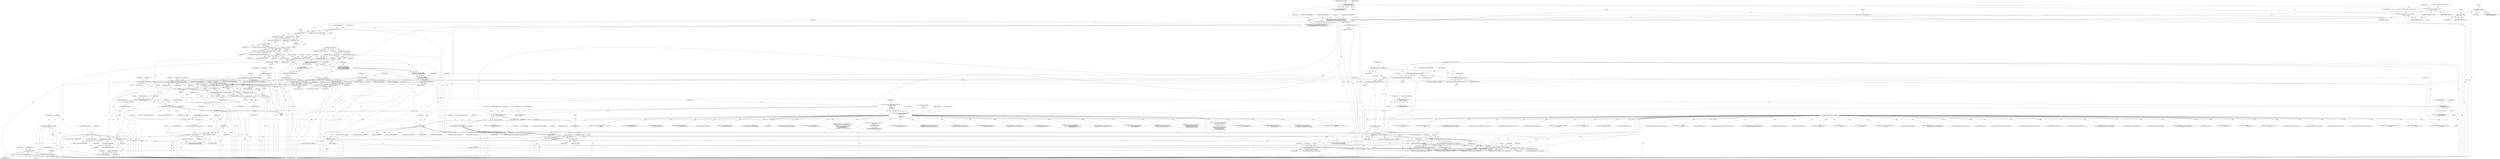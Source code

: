 digraph "0_ImageMagick_8ca35831e91c3db8c6d281d09b605001003bec08@pointer" {
"1001267" [label="(Call,DestroyStringInfo(profile))"];
"1001173" [label="(Call,GetStringInfoDatum(profile))"];
"1001132" [label="(Call,GetStringInfoLength(profile))"];
"1001097" [label="(Call,profile == (StringInfo *) NULL)"];
"1001091" [label="(Call,profile=BlobToStringInfo(info,profile_length))"];
"1001093" [label="(Call,BlobToStringInfo(info,profile_length))"];
"1001076" [label="(Call,profile_length != 0)"];
"1001099" [label="(Call,(StringInfo *) NULL)"];
"1000682" [label="(Call,png_set_keep_unknown_chunks(ping, 2, NULL, 0))"];
"1000621" [label="(Call,png_set_read_fn(ping,image,png_get_data))"];
"1000618" [label="(Call,png_permit_mng_features(ping,PNG_ALL_MNG_FEATURES))"];
"1000604" [label="(Call,png_set_sig_bytes(ping,8))"];
"1000586" [label="(Call,png_set_user_limits(ping,\n    (png_uint_32) MagickMin(0x7fffffffL,\n        GetMagickResourceLimit(WidthResource)),\n    (png_uint_32) MagickMin(0x7fffffffL,\n        GetMagickResourceLimit(HeightResource))))"];
"1000583" [label="(Call,png_set_benign_errors(ping, 1))"];
"1000576" [label="(Call,png_set_keep_unknown_chunks(ping, 1, NULL, 0))"];
"1000538" [label="(Call,png_jmpbuf(ping))"];
"1000511" [label="(Call,png_create_info_struct(ping))"];
"1000488" [label="(Call,png_create_info_struct(ping))"];
"1000478" [label="(Call,ping == (png_struct *) NULL)"];
"1000462" [label="(Call,ping=png_create_read_struct_2(PNG_LIBPNG_VER_STRING,&error_info,\n   MagickPNGErrorHandler,MagickPNGWarningHandler, NULL,\n   (png_malloc_ptr) Magick_png_malloc,(png_free_ptr) Magick_png_free))"];
"1000464" [label="(Call,png_create_read_struct_2(PNG_LIBPNG_VER_STRING,&error_info,\n   MagickPNGErrorHandler,MagickPNGWarningHandler, NULL,\n   (png_malloc_ptr) Magick_png_malloc,(png_free_ptr) Magick_png_free))"];
"1000257" [label="(Call,ConcatenateMagickString(libpng_vers,\n         PNG_LIBPNG_VER_STRING,32))"];
"1000352" [label="(Call,printf(\"Your PNG library (libpng-%s) is an old beta version.\n\",\n           PNG_LIBPNG_VER_STRING))"];
"1000344" [label="(Call,printf(\"Your PNG library (libpng-%s) is rather old.\n\",\n       PNG_LIBPNG_VER_STRING))"];
"1000359" [label="(Call,(QuantumInfo *) NULL)"];
"1000269" [label="(Call,png_get_libpng_ver(NULL))"];
"1000471" [label="(Call,(png_malloc_ptr) Magick_png_malloc)"];
"1000474" [label="(Call,(png_free_ptr) Magick_png_free)"];
"1000480" [label="(Call,(png_struct *) NULL)"];
"1000533" [label="(Call,(MemoryInfo *) NULL)"];
"1000516" [label="(Call,(png_info *) NULL)"];
"1000493" [label="(Call,(png_info *) NULL)"];
"1000503" [label="(Call,(png_info **) NULL)"];
"1000500" [label="(Call,(png_info **) NULL)"];
"1000525" [label="(Call,(png_info **) NULL)"];
"1000588" [label="(Call,(png_uint_32) MagickMin(0x7fffffffL,\n        GetMagickResourceLimit(WidthResource)))"];
"1000590" [label="(Call,MagickMin(0x7fffffffL,\n        GetMagickResourceLimit(WidthResource)))"];
"1000592" [label="(Call,GetMagickResourceLimit(WidthResource))"];
"1000594" [label="(Call,(png_uint_32) MagickMin(0x7fffffffL,\n        GetMagickResourceLimit(HeightResource)))"];
"1000596" [label="(Call,MagickMin(0x7fffffffL,\n        GetMagickResourceLimit(HeightResource)))"];
"1000598" [label="(Call,GetMagickResourceLimit(HeightResource))"];
"1000362" [label="(Call,image=mng_info->image)"];
"1000675" [label="(Call,png_set_keep_unknown_chunks(ping, 1, (png_bytep) mng_iCCP, 1))"];
"1000626" [label="(Call,png_set_read_fn(ping,image,png_get_data))"];
"1000678" [label="(Call,(png_bytep) mng_iCCP)"];
"1000669" [label="(Call,png_set_option(ping, PNG_SKIP_sRGB_CHECK_PROFILE, PNG_OPTION_ON))"];
"1000659" [label="(Call,value != NULL)"];
"1000650" [label="(Call,value == NULL)"];
"1000644" [label="(Call,value=GetImageOption(image_info,\"png:preserve-iCCP\"))"];
"1000646" [label="(Call,GetImageOption(image_info,\"png:preserve-iCCP\"))"];
"1000634" [label="(Call,GetImageOption(image_info,\"profile:skip\"))"];
"1000176" [label="(MethodParameterIn,const ImageInfo *image_info)"];
"1000653" [label="(Call,value=GetImageArtifact(image,\"png:preserve-iCCP\"))"];
"1000655" [label="(Call,GetImageArtifact(image,\"png:preserve-iCCP\"))"];
"1000798" [label="(Call,value != NULL)"];
"1000792" [label="(Call,value=GetImageArtifact(image,\"png:swap-bytes\"))"];
"1000794" [label="(Call,GetImageArtifact(image,\"png:swap-bytes\"))"];
"1000712" [label="(Call,png_set_read_user_chunk_fn(ping, image, read_user_chunk_callback))"];
"1000702" [label="(Call,png_set_keep_unknown_chunks(ping, 1, unused_chunks,\n     (int)sizeof(unused_chunks)/5))"];
"1000695" [label="(Call,png_set_keep_unknown_chunks(ping, 2, (png_bytep) mng_vpAg, 1))"];
"1000688" [label="(Call,png_set_keep_unknown_chunks(ping, 2, (png_bytep) mng_caNv, 1))"];
"1000691" [label="(Call,(png_bytep) mng_caNv)"];
"1000698" [label="(Call,(png_bytep) mng_vpAg)"];
"1000706" [label="(Call,(int)sizeof(unused_chunks)/5)"];
"1000789" [label="(Call,value == NULL)"];
"1000783" [label="(Call,value=GetImageOption(image_info,\"png:swap-bytes\"))"];
"1000785" [label="(Call,GetImageOption(image_info,\"png:swap-bytes\"))"];
"1001260" [label="(Call,SetImageProfile(image,\"icc\",profile,exception))"];
"1000874" [label="(Call,GetImageQuantumDepth(image,MagickFalse))"];
"1000832" [label="(Call,SetImageProperty(image,\"png:IHDR.bit-depth-orig\",msg,exception))"];
"1000816" [label="(Call,SetImageProperty(image,\"png:IHDR.color-type-orig\",msg,exception))"];
"1000807" [label="(Call,FormatLocaleString(msg,MagickPathExtent,\"%d\",\n         (int) ping_color_type))"];
"1000811" [label="(Call,(int) ping_color_type)"];
"1000177" [label="(MethodParameterIn,ExceptionInfo *exception)"];
"1000823" [label="(Call,FormatLocaleString(msg,MagickPathExtent,\"%d\",\n         (int) ping_bit_depth))"];
"1000827" [label="(Call,(int) ping_bit_depth)"];
"1000666" [label="(Call,logging == MagickFalse)"];
"1000368" [label="(Call,logging != MagickFalse)"];
"1000301" [label="(Call,logging != MagickFalse)"];
"1000292" [label="(Call,logging=LogMagickEvent(CoderEvent,GetMagickModule(),\n       \"  Enter ReadOnePNGImage()\n\"\n       \"    IM version     = %s\n\"\n       \"    Libpng version = %s\",\n       im_vers, libpng_vers))"];
"1000294" [label="(Call,LogMagickEvent(CoderEvent,GetMagickModule(),\n       \"  Enter ReadOnePNGImage()\n\"\n       \"    IM version     = %s\n\"\n       \"    Libpng version = %s\",\n       im_vers, libpng_vers))"];
"1000247" [label="(Call,ConcatenateMagickString(im_vers,\n         MagickLibAddendum,32))"];
"1000241" [label="(Call,ConcatenateMagickString(im_vers,\n         MagickLibVersionText,32))"];
"1000638" [label="(Call,IsOptionMember(\"ICC\",value) == MagickFalse)"];
"1000639" [label="(Call,IsOptionMember(\"ICC\",value))"];
"1000632" [label="(Call,value=GetImageOption(image_info,\"profile:skip\"))"];
"1001251" [label="(Call,SetImageProfile(image,\"icc\",profile,exception))"];
"1001265" [label="(Call,profile=DestroyStringInfo(profile))"];
"1000363" [label="(Identifier,image)"];
"1000374" [label="(Call,LogMagickEvent(CoderEvent,GetMagickModule(),\n       \"    Before reading:\n\"\n       \"      image->alpha_trait=%d\"\n       \"      image->rendering_intent=%d\n\"\n       \"      image->colorspace=%d\n\"\n       \"      image->gamma=%f\",\n       (int) image->alpha_trait, (int) image->rendering_intent,\n       (int) image->colorspace, image->gamma))"];
"1005492" [label="(MethodReturn,static Image *)"];
"1000688" [label="(Call,png_set_keep_unknown_chunks(ping, 2, (png_bytep) mng_caNv, 1))"];
"1001258" [label="(Call,(void) SetImageProfile(image,\"icc\",profile,exception))"];
"1000811" [label="(Call,(int) ping_color_type)"];
"1001255" [label="(Identifier,exception)"];
"1000703" [label="(Identifier,ping)"];
"1004108" [label="(Call,SyncImage(image,exception))"];
"1000977" [label="(Call,LogMagickEvent(CoderEvent,GetMagickModule(),\n          \"    Found PNG gAMA chunk.\"))"];
"1001920" [label="(Call,LogMagickEvent(CoderEvent,GetMagickModule(),\n          \"    Reading PNG pHYs chunk: xres: %.20g, yres: %.20g, units: %d.\",\n          (double) x_resolution,(double) y_resolution,unit_type))"];
"1001368" [label="(Call,LogMagickEvent(CoderEvent,GetMagickModule(),\n             \"    Reading PNG gAMA chunk: gamma: %f\",file_gamma))"];
"1000346" [label="(Identifier,PNG_LIBPNG_VER_STRING)"];
"1001251" [label="(Call,SetImageProfile(image,\"icc\",profile,exception))"];
"1000340" [label="(ControlStructure,if (image_info->verbose))"];
"1000357" [label="(Call,quantum_info = (QuantumInfo *) NULL)"];
"1000691" [label="(Call,(png_bytep) mng_caNv)"];
"1000349" [label="(Identifier,image_info)"];
"1002954" [label="(Call,FormatLocaleString(msg,MagickPathExtent,\n         \"%d, %d\",(int) ping_width, (int) ping_height))"];
"1001264" [label="(Identifier,exception)"];
"1000686" [label="(Literal,0)"];
"1000704" [label="(Literal,1)"];
"1000797" [label="(ControlStructure,if (value != NULL))"];
"1000819" [label="(Identifier,msg)"];
"1002288" [label="(Call,LogMagickEvent(CoderEvent,GetMagickModule(),\n          \"    Reading PNG tRNS chunk.\"))"];
"1000270" [label="(Identifier,NULL)"];
"1005198" [label="(Call,SetImageProperty(image,\"png:tRNS\",msg,\n                exception))"];
"1000520" [label="(Call,png_destroy_read_struct(&ping,&ping_info,(png_info **) NULL))"];
"1000584" [label="(Identifier,ping)"];
"1000646" [label="(Call,GetImageOption(image_info,\"png:preserve-iCCP\"))"];
"1002348" [label="(Call,LogMagickEvent(CoderEvent,GetMagickModule(),\n              \"    Ignoring PNG tRNS chunk with out-of-range sample.\"))"];
"1001092" [label="(Identifier,profile)"];
"1000476" [label="(Identifier,Magick_png_free)"];
"1001174" [label="(Identifier,profile)"];
"1001266" [label="(Identifier,profile)"];
"1001099" [label="(Call,(StringInfo *) NULL)"];
"1000568" [label="(Call,LogMagickEvent(CoderEvent,GetMagickModule(),\n          \"  exit ReadOnePNGImage() with error.\"))"];
"1000255" [label="(Call,(void) ConcatenateMagickString(libpng_vers,\n         PNG_LIBPNG_VER_STRING,32))"];
"1000295" [label="(Identifier,CoderEvent)"];
"1000489" [label="(Identifier,ping)"];
"1000434" [label="(Call,ping_found_cHRM = MagickFalse)"];
"1000640" [label="(Literal,\"ICC\")"];
"1000678" [label="(Call,(png_bytep) mng_iCCP)"];
"1001203" [label="(Call,LogMagickEvent(CoderEvent,GetMagickModule(),\n                            \"      It is sRGB with rendering intent = %s\",\n                        Magick_RenderingIntentString_from_PNG_RenderingIntent(\n                             sRGB_info[icheck].intent)))"];
"1000808" [label="(Identifier,msg)"];
"1001079" [label="(Block,)"];
"1000890" [label="(Call,(int) ping_color_type)"];
"1000784" [label="(Identifier,value)"];
"1000876" [label="(Identifier,MagickFalse)"];
"1005240" [label="(Call,SetImageProperty(image,\"png:gAMA\",msg,\n                exception))"];
"1000618" [label="(Call,png_permit_mng_features(ping,PNG_ALL_MNG_FEATURES))"];
"1000269" [label="(Call,png_get_libpng_ver(NULL))"];
"1005168" [label="(Call,SetImageProperty(image,\"png:bKGD\",msg,\n                exception))"];
"1000482" [label="(Identifier,NULL)"];
"1000582" [label="(Identifier,ping_semaphore)"];
"1000527" [label="(Identifier,NULL)"];
"1000663" [label="(Identifier,ping_preserve_iCCP)"];
"1000718" [label="(Identifier,PNG_LIBPNG_VER)"];
"1000302" [label="(Identifier,logging)"];
"1005053" [label="(Call,SetImageType(image,PaletteAlphaType,exception))"];
"1000654" [label="(Identifier,value)"];
"1000674" [label="(Block,)"];
"1000249" [label="(Identifier,MagickLibAddendum)"];
"1001305" [label="(Call,LogMagickEvent(CoderEvent,GetMagickModule(),\n            \"    Reading PNG sRGB chunk: rendering_intent: %d\",intent))"];
"1001265" [label="(Call,profile=DestroyStringInfo(profile))"];
"1000576" [label="(Call,png_set_keep_unknown_chunks(ping, 1, NULL, 0))"];
"1000345" [label="(Literal,\"Your PNG library (libpng-%s) is rather old.\n\")"];
"1000642" [label="(Identifier,MagickFalse)"];
"1005072" [label="(Call,SetImageType(image,GrayscaleType,exception))"];
"1000628" [label="(Identifier,image)"];
"1000597" [label="(Literal,0x7fffffffL)"];
"1001164" [label="(Call,LogMagickEvent(CoderEvent,GetMagickModule(),\n                         \"    Got a %lu-byte ICC profile (potentially sRGB)\",\n                         (unsigned long) length))"];
"1005090" [label="(Call,SetImageType(image,TrueColorType,exception))"];
"1000680" [label="(Identifier,mng_iCCP)"];
"1000463" [label="(Identifier,ping)"];
"1000639" [label="(Call,IsOptionMember(\"ICC\",value))"];
"1000701" [label="(Literal,1)"];
"1003754" [label="(Call,QueueAuthenticPixels(image,0,y,image->columns,1,exception))"];
"1001253" [label="(Literal,\"icc\")"];
"1001096" [label="(ControlStructure,if (profile == (StringInfo *) NULL))"];
"1000693" [label="(Identifier,mng_caNv)"];
"1000259" [label="(Identifier,PNG_LIBPNG_VER_STRING)"];
"1001267" [label="(Call,DestroyStringInfo(profile))"];
"1000525" [label="(Call,(png_info **) NULL)"];
"1003070" [label="(Call,SetImageProperty(image,\"png:PLTE.number_colors\",msg,\n            exception))"];
"1001260" [label="(Call,SetImageProfile(image,\"icc\",profile,exception))"];
"1000711" [label="(Literal,5)"];
"1001075" [label="(ControlStructure,if (profile_length != 0))"];
"1000805" [label="(Call,(void) FormatLocaleString(msg,MagickPathExtent,\"%d\",\n         (int) ping_color_type))"];
"1001133" [label="(Identifier,profile)"];
"1005186" [label="(Call,SetImageProperty(image,\"png:iCCP\",msg,\n                exception))"];
"1000342" [label="(Identifier,image_info)"];
"1000816" [label="(Call,SetImageProperty(image,\"png:IHDR.color-type-orig\",msg,exception))"];
"1000636" [label="(Literal,\"profile:skip\")"];
"1000827" [label="(Call,(int) ping_bit_depth)"];
"1005266" [label="(Call,SetImageProperty(image,\"png:pHYs\",msg,\n                exception))"];
"1000468" [label="(Identifier,MagickPNGErrorHandler)"];
"1000637" [label="(ControlStructure,if (IsOptionMember(\"ICC\",value) == MagickFalse))"];
"1000700" [label="(Identifier,mng_vpAg)"];
"1000590" [label="(Call,MagickMin(0x7fffffffL,\n        GetMagickResourceLimit(WidthResource)))"];
"1000652" [label="(Identifier,NULL)"];
"1000512" [label="(Identifier,ping)"];
"1000799" [label="(Identifier,value)"];
"1003272" [label="(Call,AcquireQuantumInfo(image_info,image))"];
"1000638" [label="(Call,IsOptionMember(\"ICC\",value) == MagickFalse)"];
"1000354" [label="(Identifier,PNG_LIBPNG_VER_STRING)"];
"1000682" [label="(Call,png_set_keep_unknown_chunks(ping, 2, NULL, 0))"];
"1000870" [label="(Call,image->depth=GetImageQuantumDepth(image,MagickFalse))"];
"1005221" [label="(Call,SetImageProperty(image,\"png:sRGB\",msg,\n                 exception))"];
"1000303" [label="(Identifier,MagickFalse)"];
"1000466" [label="(Call,&error_info)"];
"1003441" [label="(Call,ImportQuantumPixels(image,(CacheView *) NULL,quantum_info,\n              RGBAQuantum,ping_pixels+row_offset,exception))"];
"1001796" [label="(Call,LogMagickEvent(CoderEvent,GetMagickModule(),\n            \"    Reading PNG oFFs chunk: x: %.20g, y: %.20g.\",(double)\n            image->page.x,(double) image->page.y))"];
"1000176" [label="(MethodParameterIn,const ImageInfo *image_info)"];
"1000789" [label="(Call,value == NULL)"];
"1001076" [label="(Call,profile_length != 0)"];
"1000596" [label="(Call,MagickMin(0x7fffffffL,\n        GetMagickResourceLimit(HeightResource)))"];
"1000533" [label="(Call,(MemoryInfo *) NULL)"];
"1000800" [label="(Identifier,NULL)"];
"1003002" [label="(Call,SetImageProperty(image,\"png:IHDR.color_type\",msg,exception))"];
"1000650" [label="(Call,value == NULL)"];
"1000820" [label="(Identifier,exception)"];
"1000824" [label="(Identifier,msg)"];
"1000516" [label="(Call,(png_info *) NULL)"];
"1002246" [label="(Call,LogMagickEvent(CoderEvent,GetMagickModule(),\n            \"    image->background_color=(%.20g,%.20g,%.20g).\",\n            (double) image->background_color.red,\n            (double) image->background_color.green,\n            (double) image->background_color.blue))"];
"1000832" [label="(Call,SetImageProperty(image,\"png:IHDR.bit-depth-orig\",msg,exception))"];
"1003377" [label="(Call,GetAuthenticPixels(image,0,y,image->columns,1,exception))"];
"1000713" [label="(Identifier,ping)"];
"1000344" [label="(Call,printf(\"Your PNG library (libpng-%s) is rather old.\n\",\n       PNG_LIBPNG_VER_STRING))"];
"1001095" [label="(Identifier,profile_length)"];
"1000469" [label="(Identifier,MagickPNGWarningHandler)"];
"1003075" [label="(Call,read_tIME_chunk(image,ping,ping_info,exception))"];
"1000487" [label="(Identifier,ping_info)"];
"1000643" [label="(Block,)"];
"1000622" [label="(Identifier,ping)"];
"1001083" [label="(Identifier,logging)"];
"1000518" [label="(Identifier,NULL)"];
"1000397" [label="(Identifier,intent)"];
"1000293" [label="(Identifier,logging)"];
"1000592" [label="(Call,GetMagickResourceLimit(WidthResource))"];
"1000367" [label="(ControlStructure,if (logging != MagickFalse))"];
"1000829" [label="(Identifier,ping_bit_depth)"];
"1000723" [label="(Call,png_set_check_for_invalid_index (ping, 0))"];
"1000707" [label="(Call,(int)sizeof(unused_chunks))"];
"1001104" [label="(Identifier,ping)"];
"1000369" [label="(Identifier,logging)"];
"1000683" [label="(Identifier,ping)"];
"1000810" [label="(Literal,\"%d\")"];
"1000505" [label="(Identifier,NULL)"];
"1000627" [label="(Identifier,ping)"];
"1003049" [label="(Call,SetImageProperty(image,\"png:IHDR.interlace_method\",\n         msg,exception))"];
"1001130" [label="(Call,(png_uint_32) GetStringInfoLength(profile))"];
"1000813" [label="(Identifier,ping_color_type)"];
"1000641" [label="(Identifier,value)"];
"1000535" [label="(Identifier,NULL)"];
"1001097" [label="(Call,profile == (StringInfo *) NULL)"];
"1000802" [label="(Identifier,ping)"];
"1000625" [label="(ControlStructure,else)"];
"1000361" [label="(Identifier,NULL)"];
"1000671" [label="(Identifier,PNG_SKIP_sRGB_CHECK_PROFILE)"];
"1000928" [label="(Call,LogMagickEvent(CoderEvent,GetMagickModule(),\n        \"    PNG width: %.20g, height: %.20g\n\"\n        \"    PNG color_type: %d, bit_depth: %d\n\"\n        \"    PNG compression_method: %d\n\"\n        \"    PNG interlace_method: %d, filter_method: %d\",\n        (double) ping_width, (double) ping_height,\n        ping_color_type, ping_bit_depth,\n        ping_compression_method,\n        ping_interlace_method,ping_filter_method))"];
"1000351" [label="(Block,)"];
"1000503" [label="(Call,(png_info **) NULL)"];
"1000661" [label="(Identifier,NULL)"];
"1001254" [label="(Identifier,profile)"];
"1000619" [label="(Identifier,ping)"];
"1000493" [label="(Call,(png_info *) NULL)"];
"1005110" [label="(Call,SetImageProperty(image,\"png:text\",msg,\n                exception))"];
"1000531" [label="(Call,pixel_info=(MemoryInfo *) NULL)"];
"1000670" [label="(Identifier,ping)"];
"1000271" [label="(Literal,32)"];
"1000958" [label="(Call,LogMagickEvent(CoderEvent,GetMagickModule(),\n          \"    Found PNG iCCP chunk.\"))"];
"1000714" [label="(Identifier,image)"];
"1000647" [label="(Identifier,image_info)"];
"1000720" [label="(Call,png_set_chunk_cache_max(ping, 32767))"];
"1005148" [label="(Call,SetImageProperty(image,\"png:cHRM\",msg,\n                exception))"];
"1000537" [label="(Call,setjmp(png_jmpbuf(ping)))"];
"1000616" [label="(Call,(void) png_permit_mng_features(ping,PNG_ALL_MNG_FEATURES))"];
"1000856" [label="(Call,ping_bit_depth < 8)"];
"1000788" [label="(ControlStructure,if (value == NULL))"];
"1003248" [label="(Call,(MemoryInfo *) NULL)"];
"1002640" [label="(Call,SetImageColorspace(image,GRAYColorspace,exception))"];
"1003627" [label="(Call,SyncAuthenticPixels(image,exception))"];
"1000257" [label="(Call,ConcatenateMagickString(libpng_vers,\n         PNG_LIBPNG_VER_STRING,32))"];
"1001273" [label="(Identifier,ping_found_iCCP)"];
"1002760" [label="(Call,AcquireImageColormap(image,image->colors,exception))"];
"1001242" [label="(Call,LogMagickEvent(CoderEvent,GetMagickModule(),\n                        \"    Got %lu-byte ICC profile not recognized as sRGB\",\n                        (unsigned long) length))"];
"1000178" [label="(Block,)"];
"1000573" [label="(Call,GetFirstImageInList(image))"];
"1002426" [label="(Call,LogMagickEvent(CoderEvent,GetMagickModule(),\n                  \"    Raw tRNS graylevel = %d, scaled graylevel = %d.\",\n                  (int) ping_trans_color->gray,(int) transparent_color.alpha))"];
"1004339" [label="(Call,GetAuthenticPixels(image,0,y,image->columns,1,exception))"];
"1000790" [label="(Identifier,value)"];
"1000798" [label="(Call,value != NULL)"];
"1000594" [label="(Call,(png_uint_32) MagickMin(0x7fffffffL,\n        GetMagickResourceLimit(HeightResource)))"];
"1000593" [label="(Identifier,WidthResource)"];
"1000672" [label="(Identifier,PNG_OPTION_ON)"];
"1001111" [label="(Block,)"];
"1001077" [label="(Identifier,profile_length)"];
"1000364" [label="(Call,mng_info->image)"];
"1000587" [label="(Identifier,ping)"];
"1000452" [label="(Call,error_info.image=image)"];
"1001093" [label="(Call,BlobToStringInfo(info,profile_length))"];
"1000791" [label="(Identifier,NULL)"];
"1000660" [label="(Identifier,value)"];
"1000243" [label="(Identifier,MagickLibVersionText)"];
"1000835" [label="(Identifier,msg)"];
"1000321" [label="(Call,LogMagickEvent(CoderEvent,GetMagickModule(),\"    Zlib version   = %s\",\n        zlib_vers))"];
"1000705" [label="(Identifier,unused_chunks)"];
"1000247" [label="(Call,ConcatenateMagickString(im_vers,\n         MagickLibAddendum,32))"];
"1001268" [label="(Identifier,profile)"];
"1000440" [label="(Call,ping_found_iCCP = MagickFalse)"];
"1000314" [label="(Call,LogMagickEvent(CoderEvent,GetMagickModule(),\"      running with   %s\",\n        libpng_runv))"];
"1001019" [label="(Call,LogMagickEvent(CoderEvent,GetMagickModule(),\n          \"    Found PNG sRGB chunk.\"))"];
"1000677" [label="(Literal,1)"];
"1001173" [label="(Call,GetStringInfoDatum(profile))"];
"1000488" [label="(Call,png_create_info_struct(ping))"];
"1000502" [label="(Identifier,NULL)"];
"1001249" [label="(Call,(void) SetImageProfile(image,\"icc\",profile,exception))"];
"1000359" [label="(Call,(QuantumInfo *) NULL)"];
"1000370" [label="(Identifier,MagickFalse)"];
"1001746" [label="(Call,LogMagickEvent(CoderEvent,GetMagickModule(),\n           \"    Setting sRGB as if in input\"))"];
"1000604" [label="(Call,png_set_sig_bytes(ping,8))"];
"1000437" [label="(Call,ping_found_gAMA = MagickFalse)"];
"1000296" [label="(Call,GetMagickModule())"];
"1000633" [label="(Identifier,value)"];
"1001171" [label="(Call,data=GetStringInfoDatum(profile))"];
"1005398" [label="(Call,SetImageProperty(image,\"png:caNv\",msg,\n                exception))"];
"1000464" [label="(Call,png_create_read_struct_2(PNG_LIBPNG_VER_STRING,&error_info,\n   MagickPNGErrorHandler,MagickPNGWarningHandler, NULL,\n   (png_malloc_ptr) Magick_png_malloc,(png_free_ptr) Magick_png_free))"];
"1000353" [label="(Literal,\"Your PNG library (libpng-%s) is an old beta version.\n\")"];
"1000241" [label="(Call,ConcatenateMagickString(im_vers,\n         MagickLibVersionText,32))"];
"1000588" [label="(Call,(png_uint_32) MagickMin(0x7fffffffL,\n        GetMagickResourceLimit(WidthResource)))"];
"1000836" [label="(Identifier,exception)"];
"1000356" [label="(Literal,\"Please update it.\n\")"];
"1000635" [label="(Identifier,image_info)"];
"1000362" [label="(Call,image=mng_info->image)"];
"1000577" [label="(Identifier,ping)"];
"1001098" [label="(Identifier,profile)"];
"1000996" [label="(Call,LogMagickEvent(CoderEvent,GetMagickModule(),\n          \"    Found PNG cHRM chunk.\"))"];
"1000457" [label="(Call,error_info.exception=exception)"];
"1000591" [label="(Literal,0x7fffffffL)"];
"1000675" [label="(Call,png_set_keep_unknown_chunks(ping, 1, (png_bytep) mng_iCCP, 1))"];
"1000538" [label="(Call,png_jmpbuf(ping))"];
"1000480" [label="(Call,(png_struct *) NULL)"];
"1000814" [label="(Call,(void) SetImageProperty(image,\"png:IHDR.color-type-orig\",msg,exception))"];
"1000690" [label="(Literal,2)"];
"1000606" [label="(Literal,8)"];
"1000794" [label="(Call,GetImageArtifact(image,\"png:swap-bytes\"))"];
"1000307" [label="(Call,LocaleCompare(libpng_vers,libpng_runv))"];
"1000477" [label="(ControlStructure,if (ping == (png_struct *) NULL))"];
"1000783" [label="(Call,value=GetImageOption(image_info,\"png:swap-bytes\"))"];
"1001087" [label="(Call,LogMagickEvent(CoderEvent,GetMagickModule(),\n              \"    Reading PNG iCCP chunk.\"))"];
"1000695" [label="(Call,png_set_keep_unknown_chunks(ping, 2, (png_bytep) mng_vpAg, 1))"];
"1003206" [label="(Call,SetImageExtent(image,image->columns,image->rows,exception))"];
"1001114" [label="(Identifier,ping_preserve_iCCP)"];
"1000922" [label="(Call,logging != MagickFalse)"];
"1003475" [label="(Call,ImportQuantumPixels(image,(CacheView *) NULL,quantum_info,\n              RGBQuantum,ping_pixels+row_offset,exception))"];
"1000834" [label="(Literal,\"png:IHDR.bit-depth-orig\")"];
"1004178" [label="(Call,SetImageBackgroundColor(image,exception))"];
"1000479" [label="(Identifier,ping)"];
"1000602" [label="(Identifier,mng_info)"];
"1000298" [label="(Identifier,im_vers)"];
"1000874" [label="(Call,GetImageQuantumDepth(image,MagickFalse))"];
"1000474" [label="(Call,(png_free_ptr) Magick_png_free)"];
"1000497" [label="(Call,png_destroy_read_struct(&ping,(png_info **) NULL,(png_info **) NULL))"];
"1000668" [label="(Identifier,MagickFalse)"];
"1000446" [label="(Call,ping_found_sRGB_cHRM = MagickFalse)"];
"1000555" [label="(Call,(MemoryInfo *) NULL)"];
"1004418" [label="(Call,SyncAuthenticPixels(image,exception))"];
"1000644" [label="(Call,value=GetImageOption(image_info,\"png:preserve-iCCP\"))"];
"1000586" [label="(Call,png_set_user_limits(ping,\n    (png_uint_32) MagickMin(0x7fffffffL,\n        GetMagickResourceLimit(WidthResource)),\n    (png_uint_32) MagickMin(0x7fffffffL,\n        GetMagickResourceLimit(HeightResource))))"];
"1001101" [label="(Identifier,NULL)"];
"1002605" [label="(Call,LogMagickEvent(CoderEvent,GetMagickModule(),\n         \"    image->gamma=%f\",(float) image_gamma))"];
"1000787" [label="(Literal,\"png:swap-bytes\")"];
"1000578" [label="(Literal,1)"];
"1000605" [label="(Identifier,ping)"];
"1005462" [label="(Call,SetImageProperty(image,\"png:vpAg\",msg,\n                exception))"];
"1000793" [label="(Identifier,value)"];
"1000299" [label="(Identifier,libpng_vers)"];
"1000795" [label="(Identifier,image)"];
"1000294" [label="(Call,LogMagickEvent(CoderEvent,GetMagickModule(),\n       \"  Enter ReadOnePNGImage()\n\"\n       \"    IM version     = %s\n\"\n       \"    Libpng version = %s\",\n       im_vers, libpng_vers))"];
"1000511" [label="(Call,png_create_info_struct(ping))"];
"1000698" [label="(Call,(png_bytep) mng_vpAg)"];
"1000620" [label="(Identifier,PNG_ALL_MNG_FEATURES)"];
"1000676" [label="(Identifier,ping)"];
"1000301" [label="(Call,logging != MagickFalse)"];
"1000471" [label="(Call,(png_malloc_ptr) Magick_png_malloc)"];
"1002966" [label="(Call,SetImageProperty(image,\"png:IHDR.width,height\",msg,exception))"];
"1005299" [label="(Call,SetImageProperty(image,\"png:oFFs\",msg,\n                exception))"];
"1002622" [label="(Call,SetImageColorspace(image,GRAYColorspace,exception))"];
"1000681" [label="(Literal,1)"];
"1000817" [label="(Identifier,image)"];
"1000669" [label="(Call,png_set_option(ping, PNG_SKIP_sRGB_CHECK_PROFILE, PNG_OPTION_ON))"];
"1000514" [label="(Call,end_info == (png_info *) NULL)"];
"1000539" [label="(Identifier,ping)"];
"1000785" [label="(Call,GetImageOption(image_info,\"png:swap-bytes\"))"];
"1000292" [label="(Call,logging=LogMagickEvent(CoderEvent,GetMagickModule(),\n       \"  Enter ReadOnePNGImage()\n\"\n       \"    IM version     = %s\n\"\n       \"    Libpng version = %s\",\n       im_vers, libpng_vers))"];
"1000826" [label="(Literal,\"%d\")"];
"1000781" [label="(Block,)"];
"1000807" [label="(Call,FormatLocaleString(msg,MagickPathExtent,\"%d\",\n         (int) ping_color_type))"];
"1000629" [label="(Identifier,png_get_data)"];
"1004841" [label="(Call,CloneImage(image,0,0,MagickTrue,\n            exception))"];
"1000632" [label="(Call,value=GetImageOption(image_info,\"profile:skip\"))"];
"1000696" [label="(Identifier,ping)"];
"1004539" [label="(Call,Magick_png_read_raw_profile(ping,image,image_info,text,\n                  (int) i,exception))"];
"1001091" [label="(Call,profile=BlobToStringInfo(info,profile_length))"];
"1000470" [label="(Identifier,NULL)"];
"1000478" [label="(Call,ping == (png_struct *) NULL)"];
"1000689" [label="(Identifier,ping)"];
"1000585" [label="(Literal,1)"];
"1000267" [label="(Call,ConcatenateMagickString(libpng_runv,\n         png_get_libpng_ver(NULL),32))"];
"1000297" [label="(Literal,\"  Enter ReadOnePNGImage()\n\"\n       \"    IM version     = %s\n\"\n       \"    Libpng version = %s\")"];
"1001252" [label="(Identifier,image)"];
"1000258" [label="(Identifier,libpng_vers)"];
"1000500" [label="(Call,(png_info **) NULL)"];
"1000486" [label="(Call,ping_info=png_create_info_struct(ping))"];
"1000495" [label="(Identifier,NULL)"];
"1001262" [label="(Literal,\"icc\")"];
"1000712" [label="(Call,png_set_read_user_chunk_fn(ping, image, read_user_chunk_callback))"];
"1000830" [label="(Call,(void) SetImageProperty(image,\"png:IHDR.bit-depth-orig\",msg,exception))"];
"1000177" [label="(MethodParameterIn,ExceptionInfo *exception)"];
"1000563" [label="(Call,logging != MagickFalse)"];
"1005129" [label="(Call,SetImageProperty(image,\"png:text-encoded profiles\",msg,\n                exception))"];
"1000665" [label="(ControlStructure,if (logging == MagickFalse))"];
"1000239" [label="(Call,(void) ConcatenateMagickString(im_vers,\n         MagickLibVersionText,32))"];
"1000484" [label="(Identifier,ResourceLimitError)"];
"1000473" [label="(Identifier,Magick_png_malloc)"];
"1000623" [label="(Identifier,image)"];
"1000598" [label="(Call,GetMagickResourceLimit(HeightResource))"];
"1000792" [label="(Call,value=GetImageArtifact(image,\"png:swap-bytes\"))"];
"1000833" [label="(Identifier,image)"];
"1000645" [label="(Identifier,value)"];
"1000809" [label="(Identifier,MagickPathExtent)"];
"1004001" [label="(Call,SyncAuthenticPixels(image,exception))"];
"1003401" [label="(Call,ImportQuantumPixels(image,(CacheView *) NULL,quantum_info,\n              GrayQuantum,ping_pixels+row_offset,exception))"];
"1000443" [label="(Call,ping_found_sRGB = MagickFalse)"];
"1005042" [label="(Call,SetImageType(image,GrayscaleAlphaType,exception))"];
"1000465" [label="(Identifier,PNG_LIBPNG_VER_STRING)"];
"1000667" [label="(Identifier,logging)"];
"1004521" [label="(Call,GetImageOption(image_info,\"profile:skip\"))"];
"1000308" [label="(Identifier,libpng_vers)"];
"1000706" [label="(Call,(int)sizeof(unused_chunks)/5)"];
"1000580" [label="(Literal,0)"];
"1001991" [label="(Call,png_set_tRNS(ping,ping_info,mng_info->global_trns,\n                       (int) mng_info->global_trns_length,NULL))"];
"1000248" [label="(Identifier,im_vers)"];
"1000260" [label="(Literal,32)"];
"1000659" [label="(Call,value != NULL)"];
"1000300" [label="(ControlStructure,if (logging != MagickFalse))"];
"1001078" [label="(Literal,0)"];
"1000658" [label="(ControlStructure,if (value != NULL))"];
"1000653" [label="(Call,value=GetImageArtifact(image,\"png:preserve-iCCP\"))"];
"1000575" [label="(ControlStructure,else)"];
"1000655" [label="(Call,GetImageArtifact(image,\"png:preserve-iCCP\"))"];
"1000685" [label="(Identifier,NULL)"];
"1000825" [label="(Identifier,MagickPathExtent)"];
"1000875" [label="(Identifier,image)"];
"1000352" [label="(Call,printf(\"Your PNG library (libpng-%s) is an old beta version.\n\",\n           PNG_LIBPNG_VER_STRING))"];
"1000368" [label="(Call,logging != MagickFalse)"];
"1000821" [label="(Call,(void) FormatLocaleString(msg,MagickPathExtent,\"%d\",\n         (int) ping_bit_depth))"];
"1000630" [label="(Block,)"];
"1000626" [label="(Call,png_set_read_fn(ping,image,png_get_data))"];
"1000615" [label="(Block,)"];
"1004313" [label="(Call,SyncImage(image,exception))"];
"1000244" [label="(Literal,32)"];
"1001094" [label="(Identifier,info)"];
"1003959" [label="(Call,GetAuthenticPixels(image,0,y,image->columns,1,exception))"];
"1001108" [label="(Call,DestroyStringInfo(profile))"];
"1002661" [label="(Call,LogMagickEvent(CoderEvent,GetMagickModule(),\n      \"    image->colorspace=%d\",(int) image->colorspace))"];
"1000579" [label="(Identifier,NULL)"];
"1002982" [label="(Call,SetImageProperty(image,\"png:IHDR.bit_depth\",msg,exception))"];
"1000702" [label="(Call,png_set_keep_unknown_chunks(ping, 1, unused_chunks,\n     (int)sizeof(unused_chunks)/5))"];
"1000462" [label="(Call,ping=png_create_read_struct_2(PNG_LIBPNG_VER_STRING,&error_info,\n   MagickPNGErrorHandler,MagickPNGWarningHandler, NULL,\n   (png_malloc_ptr) Magick_png_malloc,(png_free_ptr) Magick_png_free))"];
"1001046" [label="(Call,LogMagickEvent(CoderEvent,GetMagickModule(),\n          \"    Found PNG iCCP chunk.\"))"];
"1005083" [label="(Call,SetImageType(image,PaletteType,exception))"];
"1000245" [label="(Call,(void) ConcatenateMagickString(im_vers,\n         MagickLibAddendum,32))"];
"1000697" [label="(Literal,2)"];
"1004662" [label="(Call,SetImageProperty(image,text[i].key,value,exception))"];
"1000818" [label="(Literal,\"png:IHDR.color-type-orig\")"];
"1001261" [label="(Identifier,image)"];
"1000649" [label="(ControlStructure,if (value == NULL))"];
"1000250" [label="(Literal,32)"];
"1000242" [label="(Identifier,im_vers)"];
"1000621" [label="(Call,png_set_read_fn(ping,image,png_get_data))"];
"1000491" [label="(Call,ping_info == (png_info *) NULL)"];
"1001132" [label="(Call,GetStringInfoLength(profile))"];
"1000651" [label="(Identifier,value)"];
"1002180" [label="(Call,LogMagickEvent(CoderEvent,GetMagickModule(),\n                 \"    Reading PNG bKGD chunk, raw ping_background=(%d,%d,%d)\n\"\n                 \"    bkgd_scale=%d.  ping_background=(%d,%d,%d)\",\n                 ping_background->red,ping_background->green,\n                 ping_background->blue,\n                 bkgd_scale,ping_background->red,\n                 ping_background->green,ping_background->blue))"];
"1000656" [label="(Identifier,image)"];
"1000611" [label="(Identifier,image_info)"];
"1000796" [label="(Literal,\"png:swap-bytes\")"];
"1000694" [label="(Literal,1)"];
"1000583" [label="(Call,png_set_benign_errors(ping, 1))"];
"1001263" [label="(Identifier,profile)"];
"1000666" [label="(Call,logging == MagickFalse)"];
"1000786" [label="(Identifier,image_info)"];
"1003421" [label="(Call,ImportQuantumPixels(image,(CacheView *) NULL,quantum_info,\n              GrayAlphaQuantum,ping_pixels+row_offset,exception))"];
"1005060" [label="(Call,SetImageType(image,TrueColorAlphaType,exception))"];
"1000624" [label="(Identifier,png_get_data)"];
"1005304" [label="(Call,read_tIME_chunk(image,ping,end_info,exception))"];
"1000599" [label="(Identifier,HeightResource)"];
"1000509" [label="(Call,end_info=png_create_info_struct(ping))"];
"1000634" [label="(Call,GetImageOption(image_info,\"profile:skip\"))"];
"1000823" [label="(Call,FormatLocaleString(msg,MagickPathExtent,\"%d\",\n         (int) ping_bit_depth))"];
"1000657" [label="(Literal,\"png:preserve-iCCP\")"];
"1000684" [label="(Literal,2)"];
"1000715" [label="(Identifier,read_user_chunk_callback)"];
"1000449" [label="(Call,ping_preserve_iCCP = MagickFalse)"];
"1000648" [label="(Literal,\"png:preserve-iCCP\")"];
"1003461" [label="(Call,ImportQuantumPixels(image,(CacheView *) NULL,quantum_info,\n              IndexQuantum,ping_pixels+row_offset,exception))"];
"1001267" -> "1001265"  [label="AST: "];
"1001267" -> "1001268"  [label="CFG: "];
"1001268" -> "1001267"  [label="AST: "];
"1001265" -> "1001267"  [label="CFG: "];
"1001267" -> "1001265"  [label="DDG: "];
"1001173" -> "1001267"  [label="DDG: "];
"1001132" -> "1001267"  [label="DDG: "];
"1001260" -> "1001267"  [label="DDG: "];
"1001251" -> "1001267"  [label="DDG: "];
"1001173" -> "1001171"  [label="AST: "];
"1001173" -> "1001174"  [label="CFG: "];
"1001174" -> "1001173"  [label="AST: "];
"1001171" -> "1001173"  [label="CFG: "];
"1001173" -> "1001171"  [label="DDG: "];
"1001132" -> "1001173"  [label="DDG: "];
"1001173" -> "1001251"  [label="DDG: "];
"1001132" -> "1001130"  [label="AST: "];
"1001132" -> "1001133"  [label="CFG: "];
"1001133" -> "1001132"  [label="AST: "];
"1001130" -> "1001132"  [label="CFG: "];
"1001132" -> "1001130"  [label="DDG: "];
"1001097" -> "1001132"  [label="DDG: "];
"1001132" -> "1001251"  [label="DDG: "];
"1001097" -> "1001096"  [label="AST: "];
"1001097" -> "1001099"  [label="CFG: "];
"1001098" -> "1001097"  [label="AST: "];
"1001099" -> "1001097"  [label="AST: "];
"1001104" -> "1001097"  [label="CFG: "];
"1001114" -> "1001097"  [label="CFG: "];
"1001097" -> "1005492"  [label="DDG: "];
"1001097" -> "1005492"  [label="DDG: "];
"1001091" -> "1001097"  [label="DDG: "];
"1001099" -> "1001097"  [label="DDG: "];
"1001097" -> "1001108"  [label="DDG: "];
"1001097" -> "1001260"  [label="DDG: "];
"1001091" -> "1001079"  [label="AST: "];
"1001091" -> "1001093"  [label="CFG: "];
"1001092" -> "1001091"  [label="AST: "];
"1001093" -> "1001091"  [label="AST: "];
"1001098" -> "1001091"  [label="CFG: "];
"1001091" -> "1005492"  [label="DDG: "];
"1001093" -> "1001091"  [label="DDG: "];
"1001093" -> "1001091"  [label="DDG: "];
"1001093" -> "1001095"  [label="CFG: "];
"1001094" -> "1001093"  [label="AST: "];
"1001095" -> "1001093"  [label="AST: "];
"1001093" -> "1005492"  [label="DDG: "];
"1001093" -> "1005492"  [label="DDG: "];
"1001076" -> "1001093"  [label="DDG: "];
"1001076" -> "1001075"  [label="AST: "];
"1001076" -> "1001078"  [label="CFG: "];
"1001077" -> "1001076"  [label="AST: "];
"1001078" -> "1001076"  [label="AST: "];
"1001083" -> "1001076"  [label="CFG: "];
"1001273" -> "1001076"  [label="CFG: "];
"1001076" -> "1005492"  [label="DDG: "];
"1001076" -> "1005492"  [label="DDG: "];
"1001099" -> "1001101"  [label="CFG: "];
"1001100" -> "1001099"  [label="AST: "];
"1001101" -> "1001099"  [label="AST: "];
"1001099" -> "1005492"  [label="DDG: "];
"1000682" -> "1001099"  [label="DDG: "];
"1000798" -> "1001099"  [label="DDG: "];
"1001099" -> "1001991"  [label="DDG: "];
"1001099" -> "1003248"  [label="DDG: "];
"1000682" -> "1000178"  [label="AST: "];
"1000682" -> "1000686"  [label="CFG: "];
"1000683" -> "1000682"  [label="AST: "];
"1000684" -> "1000682"  [label="AST: "];
"1000685" -> "1000682"  [label="AST: "];
"1000686" -> "1000682"  [label="AST: "];
"1000689" -> "1000682"  [label="CFG: "];
"1000682" -> "1005492"  [label="DDG: "];
"1000682" -> "1005492"  [label="DDG: "];
"1000621" -> "1000682"  [label="DDG: "];
"1000675" -> "1000682"  [label="DDG: "];
"1000626" -> "1000682"  [label="DDG: "];
"1000669" -> "1000682"  [label="DDG: "];
"1000576" -> "1000682"  [label="DDG: "];
"1000659" -> "1000682"  [label="DDG: "];
"1000682" -> "1000688"  [label="DDG: "];
"1000682" -> "1000789"  [label="DDG: "];
"1000682" -> "1001991"  [label="DDG: "];
"1000682" -> "1003248"  [label="DDG: "];
"1000621" -> "1000615"  [label="AST: "];
"1000621" -> "1000624"  [label="CFG: "];
"1000622" -> "1000621"  [label="AST: "];
"1000623" -> "1000621"  [label="AST: "];
"1000624" -> "1000621"  [label="AST: "];
"1000633" -> "1000621"  [label="CFG: "];
"1000621" -> "1005492"  [label="DDG: "];
"1000621" -> "1005492"  [label="DDG: "];
"1000618" -> "1000621"  [label="DDG: "];
"1000362" -> "1000621"  [label="DDG: "];
"1000621" -> "1000655"  [label="DDG: "];
"1000621" -> "1000669"  [label="DDG: "];
"1000621" -> "1000675"  [label="DDG: "];
"1000621" -> "1000712"  [label="DDG: "];
"1000618" -> "1000616"  [label="AST: "];
"1000618" -> "1000620"  [label="CFG: "];
"1000619" -> "1000618"  [label="AST: "];
"1000620" -> "1000618"  [label="AST: "];
"1000616" -> "1000618"  [label="CFG: "];
"1000618" -> "1005492"  [label="DDG: "];
"1000618" -> "1000616"  [label="DDG: "];
"1000618" -> "1000616"  [label="DDG: "];
"1000604" -> "1000618"  [label="DDG: "];
"1000604" -> "1000178"  [label="AST: "];
"1000604" -> "1000606"  [label="CFG: "];
"1000605" -> "1000604"  [label="AST: "];
"1000606" -> "1000604"  [label="AST: "];
"1000611" -> "1000604"  [label="CFG: "];
"1000604" -> "1005492"  [label="DDG: "];
"1000586" -> "1000604"  [label="DDG: "];
"1000604" -> "1000626"  [label="DDG: "];
"1000586" -> "1000178"  [label="AST: "];
"1000586" -> "1000594"  [label="CFG: "];
"1000587" -> "1000586"  [label="AST: "];
"1000588" -> "1000586"  [label="AST: "];
"1000594" -> "1000586"  [label="AST: "];
"1000602" -> "1000586"  [label="CFG: "];
"1000586" -> "1005492"  [label="DDG: "];
"1000586" -> "1005492"  [label="DDG: "];
"1000586" -> "1005492"  [label="DDG: "];
"1000583" -> "1000586"  [label="DDG: "];
"1000588" -> "1000586"  [label="DDG: "];
"1000594" -> "1000586"  [label="DDG: "];
"1000583" -> "1000178"  [label="AST: "];
"1000583" -> "1000585"  [label="CFG: "];
"1000584" -> "1000583"  [label="AST: "];
"1000585" -> "1000583"  [label="AST: "];
"1000587" -> "1000583"  [label="CFG: "];
"1000583" -> "1005492"  [label="DDG: "];
"1000576" -> "1000583"  [label="DDG: "];
"1000576" -> "1000575"  [label="AST: "];
"1000576" -> "1000580"  [label="CFG: "];
"1000577" -> "1000576"  [label="AST: "];
"1000578" -> "1000576"  [label="AST: "];
"1000579" -> "1000576"  [label="AST: "];
"1000580" -> "1000576"  [label="AST: "];
"1000582" -> "1000576"  [label="CFG: "];
"1000576" -> "1005492"  [label="DDG: "];
"1000538" -> "1000576"  [label="DDG: "];
"1000533" -> "1000576"  [label="DDG: "];
"1000576" -> "1000650"  [label="DDG: "];
"1000538" -> "1000537"  [label="AST: "];
"1000538" -> "1000539"  [label="CFG: "];
"1000539" -> "1000538"  [label="AST: "];
"1000537" -> "1000538"  [label="CFG: "];
"1000538" -> "1005492"  [label="DDG: "];
"1000538" -> "1000537"  [label="DDG: "];
"1000511" -> "1000538"  [label="DDG: "];
"1000511" -> "1000509"  [label="AST: "];
"1000511" -> "1000512"  [label="CFG: "];
"1000512" -> "1000511"  [label="AST: "];
"1000509" -> "1000511"  [label="CFG: "];
"1000511" -> "1000509"  [label="DDG: "];
"1000488" -> "1000511"  [label="DDG: "];
"1000488" -> "1000486"  [label="AST: "];
"1000488" -> "1000489"  [label="CFG: "];
"1000489" -> "1000488"  [label="AST: "];
"1000486" -> "1000488"  [label="CFG: "];
"1000488" -> "1000486"  [label="DDG: "];
"1000478" -> "1000488"  [label="DDG: "];
"1000478" -> "1000477"  [label="AST: "];
"1000478" -> "1000480"  [label="CFG: "];
"1000479" -> "1000478"  [label="AST: "];
"1000480" -> "1000478"  [label="AST: "];
"1000484" -> "1000478"  [label="CFG: "];
"1000487" -> "1000478"  [label="CFG: "];
"1000478" -> "1005492"  [label="DDG: "];
"1000478" -> "1005492"  [label="DDG: "];
"1000462" -> "1000478"  [label="DDG: "];
"1000480" -> "1000478"  [label="DDG: "];
"1000462" -> "1000178"  [label="AST: "];
"1000462" -> "1000464"  [label="CFG: "];
"1000463" -> "1000462"  [label="AST: "];
"1000464" -> "1000462"  [label="AST: "];
"1000479" -> "1000462"  [label="CFG: "];
"1000462" -> "1005492"  [label="DDG: "];
"1000464" -> "1000462"  [label="DDG: "];
"1000464" -> "1000462"  [label="DDG: "];
"1000464" -> "1000462"  [label="DDG: "];
"1000464" -> "1000462"  [label="DDG: "];
"1000464" -> "1000462"  [label="DDG: "];
"1000464" -> "1000462"  [label="DDG: "];
"1000464" -> "1000462"  [label="DDG: "];
"1000464" -> "1000474"  [label="CFG: "];
"1000465" -> "1000464"  [label="AST: "];
"1000466" -> "1000464"  [label="AST: "];
"1000468" -> "1000464"  [label="AST: "];
"1000469" -> "1000464"  [label="AST: "];
"1000470" -> "1000464"  [label="AST: "];
"1000471" -> "1000464"  [label="AST: "];
"1000474" -> "1000464"  [label="AST: "];
"1000464" -> "1005492"  [label="DDG: "];
"1000464" -> "1005492"  [label="DDG: "];
"1000464" -> "1005492"  [label="DDG: "];
"1000464" -> "1005492"  [label="DDG: "];
"1000464" -> "1005492"  [label="DDG: "];
"1000464" -> "1005492"  [label="DDG: "];
"1000257" -> "1000464"  [label="DDG: "];
"1000352" -> "1000464"  [label="DDG: "];
"1000344" -> "1000464"  [label="DDG: "];
"1000359" -> "1000464"  [label="DDG: "];
"1000471" -> "1000464"  [label="DDG: "];
"1000474" -> "1000464"  [label="DDG: "];
"1000464" -> "1000480"  [label="DDG: "];
"1000257" -> "1000255"  [label="AST: "];
"1000257" -> "1000260"  [label="CFG: "];
"1000258" -> "1000257"  [label="AST: "];
"1000259" -> "1000257"  [label="AST: "];
"1000260" -> "1000257"  [label="AST: "];
"1000255" -> "1000257"  [label="CFG: "];
"1000257" -> "1000255"  [label="DDG: "];
"1000257" -> "1000255"  [label="DDG: "];
"1000257" -> "1000255"  [label="DDG: "];
"1000257" -> "1000294"  [label="DDG: "];
"1000257" -> "1000344"  [label="DDG: "];
"1000257" -> "1000352"  [label="DDG: "];
"1000352" -> "1000351"  [label="AST: "];
"1000352" -> "1000354"  [label="CFG: "];
"1000353" -> "1000352"  [label="AST: "];
"1000354" -> "1000352"  [label="AST: "];
"1000356" -> "1000352"  [label="CFG: "];
"1000352" -> "1005492"  [label="DDG: "];
"1000344" -> "1000352"  [label="DDG: "];
"1000344" -> "1000340"  [label="AST: "];
"1000344" -> "1000346"  [label="CFG: "];
"1000345" -> "1000344"  [label="AST: "];
"1000346" -> "1000344"  [label="AST: "];
"1000349" -> "1000344"  [label="CFG: "];
"1000344" -> "1005492"  [label="DDG: "];
"1000359" -> "1000357"  [label="AST: "];
"1000359" -> "1000361"  [label="CFG: "];
"1000360" -> "1000359"  [label="AST: "];
"1000361" -> "1000359"  [label="AST: "];
"1000357" -> "1000359"  [label="CFG: "];
"1000359" -> "1000357"  [label="DDG: "];
"1000269" -> "1000359"  [label="DDG: "];
"1000269" -> "1000267"  [label="AST: "];
"1000269" -> "1000270"  [label="CFG: "];
"1000270" -> "1000269"  [label="AST: "];
"1000271" -> "1000269"  [label="CFG: "];
"1000269" -> "1000267"  [label="DDG: "];
"1000471" -> "1000473"  [label="CFG: "];
"1000472" -> "1000471"  [label="AST: "];
"1000473" -> "1000471"  [label="AST: "];
"1000475" -> "1000471"  [label="CFG: "];
"1000471" -> "1005492"  [label="DDG: "];
"1000474" -> "1000476"  [label="CFG: "];
"1000475" -> "1000474"  [label="AST: "];
"1000476" -> "1000474"  [label="AST: "];
"1000474" -> "1005492"  [label="DDG: "];
"1000480" -> "1000482"  [label="CFG: "];
"1000481" -> "1000480"  [label="AST: "];
"1000482" -> "1000480"  [label="AST: "];
"1000480" -> "1000493"  [label="DDG: "];
"1000533" -> "1000531"  [label="AST: "];
"1000533" -> "1000535"  [label="CFG: "];
"1000534" -> "1000533"  [label="AST: "];
"1000535" -> "1000533"  [label="AST: "];
"1000531" -> "1000533"  [label="CFG: "];
"1000533" -> "1000531"  [label="DDG: "];
"1000516" -> "1000533"  [label="DDG: "];
"1000525" -> "1000533"  [label="DDG: "];
"1000533" -> "1000555"  [label="DDG: "];
"1000516" -> "1000514"  [label="AST: "];
"1000516" -> "1000518"  [label="CFG: "];
"1000517" -> "1000516"  [label="AST: "];
"1000518" -> "1000516"  [label="AST: "];
"1000514" -> "1000516"  [label="CFG: "];
"1000516" -> "1000514"  [label="DDG: "];
"1000493" -> "1000516"  [label="DDG: "];
"1000503" -> "1000516"  [label="DDG: "];
"1000516" -> "1000525"  [label="DDG: "];
"1000493" -> "1000491"  [label="AST: "];
"1000493" -> "1000495"  [label="CFG: "];
"1000494" -> "1000493"  [label="AST: "];
"1000495" -> "1000493"  [label="AST: "];
"1000491" -> "1000493"  [label="CFG: "];
"1000493" -> "1000491"  [label="DDG: "];
"1000493" -> "1000500"  [label="DDG: "];
"1000503" -> "1000497"  [label="AST: "];
"1000503" -> "1000505"  [label="CFG: "];
"1000504" -> "1000503"  [label="AST: "];
"1000505" -> "1000503"  [label="AST: "];
"1000497" -> "1000503"  [label="CFG: "];
"1000503" -> "1000497"  [label="DDG: "];
"1000500" -> "1000503"  [label="DDG: "];
"1000500" -> "1000497"  [label="AST: "];
"1000500" -> "1000502"  [label="CFG: "];
"1000501" -> "1000500"  [label="AST: "];
"1000502" -> "1000500"  [label="AST: "];
"1000504" -> "1000500"  [label="CFG: "];
"1000500" -> "1000497"  [label="DDG: "];
"1000525" -> "1000520"  [label="AST: "];
"1000525" -> "1000527"  [label="CFG: "];
"1000526" -> "1000525"  [label="AST: "];
"1000527" -> "1000525"  [label="AST: "];
"1000520" -> "1000525"  [label="CFG: "];
"1000525" -> "1000520"  [label="DDG: "];
"1000588" -> "1000590"  [label="CFG: "];
"1000589" -> "1000588"  [label="AST: "];
"1000590" -> "1000588"  [label="AST: "];
"1000595" -> "1000588"  [label="CFG: "];
"1000588" -> "1005492"  [label="DDG: "];
"1000590" -> "1000588"  [label="DDG: "];
"1000590" -> "1000588"  [label="DDG: "];
"1000590" -> "1000592"  [label="CFG: "];
"1000591" -> "1000590"  [label="AST: "];
"1000592" -> "1000590"  [label="AST: "];
"1000590" -> "1005492"  [label="DDG: "];
"1000592" -> "1000590"  [label="DDG: "];
"1000592" -> "1000593"  [label="CFG: "];
"1000593" -> "1000592"  [label="AST: "];
"1000592" -> "1005492"  [label="DDG: "];
"1000594" -> "1000596"  [label="CFG: "];
"1000595" -> "1000594"  [label="AST: "];
"1000596" -> "1000594"  [label="AST: "];
"1000594" -> "1005492"  [label="DDG: "];
"1000596" -> "1000594"  [label="DDG: "];
"1000596" -> "1000594"  [label="DDG: "];
"1000596" -> "1000598"  [label="CFG: "];
"1000597" -> "1000596"  [label="AST: "];
"1000598" -> "1000596"  [label="AST: "];
"1000596" -> "1005492"  [label="DDG: "];
"1000598" -> "1000596"  [label="DDG: "];
"1000598" -> "1000599"  [label="CFG: "];
"1000599" -> "1000598"  [label="AST: "];
"1000598" -> "1005492"  [label="DDG: "];
"1000362" -> "1000178"  [label="AST: "];
"1000362" -> "1000364"  [label="CFG: "];
"1000363" -> "1000362"  [label="AST: "];
"1000364" -> "1000362"  [label="AST: "];
"1000369" -> "1000362"  [label="CFG: "];
"1000362" -> "1005492"  [label="DDG: "];
"1000362" -> "1000452"  [label="DDG: "];
"1000362" -> "1000573"  [label="DDG: "];
"1000362" -> "1000626"  [label="DDG: "];
"1000675" -> "1000674"  [label="AST: "];
"1000675" -> "1000681"  [label="CFG: "];
"1000676" -> "1000675"  [label="AST: "];
"1000677" -> "1000675"  [label="AST: "];
"1000678" -> "1000675"  [label="AST: "];
"1000681" -> "1000675"  [label="AST: "];
"1000683" -> "1000675"  [label="CFG: "];
"1000675" -> "1005492"  [label="DDG: "];
"1000675" -> "1005492"  [label="DDG: "];
"1000626" -> "1000675"  [label="DDG: "];
"1000678" -> "1000675"  [label="DDG: "];
"1000626" -> "1000625"  [label="AST: "];
"1000626" -> "1000629"  [label="CFG: "];
"1000627" -> "1000626"  [label="AST: "];
"1000628" -> "1000626"  [label="AST: "];
"1000629" -> "1000626"  [label="AST: "];
"1000633" -> "1000626"  [label="CFG: "];
"1000626" -> "1005492"  [label="DDG: "];
"1000626" -> "1005492"  [label="DDG: "];
"1000626" -> "1000655"  [label="DDG: "];
"1000626" -> "1000669"  [label="DDG: "];
"1000626" -> "1000712"  [label="DDG: "];
"1000678" -> "1000680"  [label="CFG: "];
"1000679" -> "1000678"  [label="AST: "];
"1000680" -> "1000678"  [label="AST: "];
"1000681" -> "1000678"  [label="CFG: "];
"1000678" -> "1005492"  [label="DDG: "];
"1000669" -> "1000665"  [label="AST: "];
"1000669" -> "1000672"  [label="CFG: "];
"1000670" -> "1000669"  [label="AST: "];
"1000671" -> "1000669"  [label="AST: "];
"1000672" -> "1000669"  [label="AST: "];
"1000683" -> "1000669"  [label="CFG: "];
"1000669" -> "1005492"  [label="DDG: "];
"1000669" -> "1005492"  [label="DDG: "];
"1000669" -> "1005492"  [label="DDG: "];
"1000659" -> "1000658"  [label="AST: "];
"1000659" -> "1000661"  [label="CFG: "];
"1000660" -> "1000659"  [label="AST: "];
"1000661" -> "1000659"  [label="AST: "];
"1000663" -> "1000659"  [label="CFG: "];
"1000667" -> "1000659"  [label="CFG: "];
"1000659" -> "1005492"  [label="DDG: "];
"1000659" -> "1005492"  [label="DDG: "];
"1000650" -> "1000659"  [label="DDG: "];
"1000650" -> "1000659"  [label="DDG: "];
"1000653" -> "1000659"  [label="DDG: "];
"1000650" -> "1000649"  [label="AST: "];
"1000650" -> "1000652"  [label="CFG: "];
"1000651" -> "1000650"  [label="AST: "];
"1000652" -> "1000650"  [label="AST: "];
"1000654" -> "1000650"  [label="CFG: "];
"1000660" -> "1000650"  [label="CFG: "];
"1000650" -> "1005492"  [label="DDG: "];
"1000644" -> "1000650"  [label="DDG: "];
"1000644" -> "1000643"  [label="AST: "];
"1000644" -> "1000646"  [label="CFG: "];
"1000645" -> "1000644"  [label="AST: "];
"1000646" -> "1000644"  [label="AST: "];
"1000651" -> "1000644"  [label="CFG: "];
"1000644" -> "1005492"  [label="DDG: "];
"1000646" -> "1000644"  [label="DDG: "];
"1000646" -> "1000644"  [label="DDG: "];
"1000646" -> "1000648"  [label="CFG: "];
"1000647" -> "1000646"  [label="AST: "];
"1000648" -> "1000646"  [label="AST: "];
"1000646" -> "1005492"  [label="DDG: "];
"1000634" -> "1000646"  [label="DDG: "];
"1000176" -> "1000646"  [label="DDG: "];
"1000646" -> "1000785"  [label="DDG: "];
"1000646" -> "1003272"  [label="DDG: "];
"1000634" -> "1000632"  [label="AST: "];
"1000634" -> "1000636"  [label="CFG: "];
"1000635" -> "1000634"  [label="AST: "];
"1000636" -> "1000634"  [label="AST: "];
"1000632" -> "1000634"  [label="CFG: "];
"1000634" -> "1005492"  [label="DDG: "];
"1000634" -> "1000632"  [label="DDG: "];
"1000634" -> "1000632"  [label="DDG: "];
"1000176" -> "1000634"  [label="DDG: "];
"1000634" -> "1000785"  [label="DDG: "];
"1000634" -> "1003272"  [label="DDG: "];
"1000176" -> "1000174"  [label="AST: "];
"1000176" -> "1005492"  [label="DDG: "];
"1000176" -> "1000785"  [label="DDG: "];
"1000176" -> "1003272"  [label="DDG: "];
"1000176" -> "1004521"  [label="DDG: "];
"1000176" -> "1004539"  [label="DDG: "];
"1000653" -> "1000649"  [label="AST: "];
"1000653" -> "1000655"  [label="CFG: "];
"1000654" -> "1000653"  [label="AST: "];
"1000655" -> "1000653"  [label="AST: "];
"1000660" -> "1000653"  [label="CFG: "];
"1000653" -> "1005492"  [label="DDG: "];
"1000655" -> "1000653"  [label="DDG: "];
"1000655" -> "1000653"  [label="DDG: "];
"1000655" -> "1000657"  [label="CFG: "];
"1000656" -> "1000655"  [label="AST: "];
"1000657" -> "1000655"  [label="AST: "];
"1000655" -> "1000712"  [label="DDG: "];
"1000798" -> "1000797"  [label="AST: "];
"1000798" -> "1000800"  [label="CFG: "];
"1000799" -> "1000798"  [label="AST: "];
"1000800" -> "1000798"  [label="AST: "];
"1000802" -> "1000798"  [label="CFG: "];
"1000806" -> "1000798"  [label="CFG: "];
"1000798" -> "1005492"  [label="DDG: "];
"1000798" -> "1005492"  [label="DDG: "];
"1000798" -> "1005492"  [label="DDG: "];
"1000792" -> "1000798"  [label="DDG: "];
"1000789" -> "1000798"  [label="DDG: "];
"1000789" -> "1000798"  [label="DDG: "];
"1000798" -> "1001991"  [label="DDG: "];
"1000798" -> "1003248"  [label="DDG: "];
"1000792" -> "1000788"  [label="AST: "];
"1000792" -> "1000794"  [label="CFG: "];
"1000793" -> "1000792"  [label="AST: "];
"1000794" -> "1000792"  [label="AST: "];
"1000799" -> "1000792"  [label="CFG: "];
"1000792" -> "1005492"  [label="DDG: "];
"1000794" -> "1000792"  [label="DDG: "];
"1000794" -> "1000792"  [label="DDG: "];
"1000794" -> "1000796"  [label="CFG: "];
"1000795" -> "1000794"  [label="AST: "];
"1000796" -> "1000794"  [label="AST: "];
"1000712" -> "1000794"  [label="DDG: "];
"1000794" -> "1000816"  [label="DDG: "];
"1000712" -> "1000178"  [label="AST: "];
"1000712" -> "1000715"  [label="CFG: "];
"1000713" -> "1000712"  [label="AST: "];
"1000714" -> "1000712"  [label="AST: "];
"1000715" -> "1000712"  [label="AST: "];
"1000718" -> "1000712"  [label="CFG: "];
"1000712" -> "1005492"  [label="DDG: "];
"1000712" -> "1005492"  [label="DDG: "];
"1000702" -> "1000712"  [label="DDG: "];
"1000712" -> "1000720"  [label="DDG: "];
"1000712" -> "1000723"  [label="DDG: "];
"1000712" -> "1000816"  [label="DDG: "];
"1000702" -> "1000178"  [label="AST: "];
"1000702" -> "1000706"  [label="CFG: "];
"1000703" -> "1000702"  [label="AST: "];
"1000704" -> "1000702"  [label="AST: "];
"1000705" -> "1000702"  [label="AST: "];
"1000706" -> "1000702"  [label="AST: "];
"1000713" -> "1000702"  [label="CFG: "];
"1000702" -> "1005492"  [label="DDG: "];
"1000702" -> "1005492"  [label="DDG: "];
"1000702" -> "1005492"  [label="DDG: "];
"1000695" -> "1000702"  [label="DDG: "];
"1000706" -> "1000702"  [label="DDG: "];
"1000706" -> "1000702"  [label="DDG: "];
"1000695" -> "1000178"  [label="AST: "];
"1000695" -> "1000701"  [label="CFG: "];
"1000696" -> "1000695"  [label="AST: "];
"1000697" -> "1000695"  [label="AST: "];
"1000698" -> "1000695"  [label="AST: "];
"1000701" -> "1000695"  [label="AST: "];
"1000703" -> "1000695"  [label="CFG: "];
"1000695" -> "1005492"  [label="DDG: "];
"1000695" -> "1005492"  [label="DDG: "];
"1000688" -> "1000695"  [label="DDG: "];
"1000698" -> "1000695"  [label="DDG: "];
"1000688" -> "1000178"  [label="AST: "];
"1000688" -> "1000694"  [label="CFG: "];
"1000689" -> "1000688"  [label="AST: "];
"1000690" -> "1000688"  [label="AST: "];
"1000691" -> "1000688"  [label="AST: "];
"1000694" -> "1000688"  [label="AST: "];
"1000696" -> "1000688"  [label="CFG: "];
"1000688" -> "1005492"  [label="DDG: "];
"1000688" -> "1005492"  [label="DDG: "];
"1000691" -> "1000688"  [label="DDG: "];
"1000691" -> "1000693"  [label="CFG: "];
"1000692" -> "1000691"  [label="AST: "];
"1000693" -> "1000691"  [label="AST: "];
"1000694" -> "1000691"  [label="CFG: "];
"1000691" -> "1005492"  [label="DDG: "];
"1000698" -> "1000700"  [label="CFG: "];
"1000699" -> "1000698"  [label="AST: "];
"1000700" -> "1000698"  [label="AST: "];
"1000701" -> "1000698"  [label="CFG: "];
"1000698" -> "1005492"  [label="DDG: "];
"1000706" -> "1000711"  [label="CFG: "];
"1000707" -> "1000706"  [label="AST: "];
"1000711" -> "1000706"  [label="AST: "];
"1000706" -> "1005492"  [label="DDG: "];
"1000789" -> "1000788"  [label="AST: "];
"1000789" -> "1000791"  [label="CFG: "];
"1000790" -> "1000789"  [label="AST: "];
"1000791" -> "1000789"  [label="AST: "];
"1000793" -> "1000789"  [label="CFG: "];
"1000799" -> "1000789"  [label="CFG: "];
"1000789" -> "1005492"  [label="DDG: "];
"1000783" -> "1000789"  [label="DDG: "];
"1000783" -> "1000781"  [label="AST: "];
"1000783" -> "1000785"  [label="CFG: "];
"1000784" -> "1000783"  [label="AST: "];
"1000785" -> "1000783"  [label="AST: "];
"1000790" -> "1000783"  [label="CFG: "];
"1000783" -> "1005492"  [label="DDG: "];
"1000785" -> "1000783"  [label="DDG: "];
"1000785" -> "1000783"  [label="DDG: "];
"1000785" -> "1000787"  [label="CFG: "];
"1000786" -> "1000785"  [label="AST: "];
"1000787" -> "1000785"  [label="AST: "];
"1000785" -> "1005492"  [label="DDG: "];
"1000785" -> "1003272"  [label="DDG: "];
"1001260" -> "1001258"  [label="AST: "];
"1001260" -> "1001264"  [label="CFG: "];
"1001261" -> "1001260"  [label="AST: "];
"1001262" -> "1001260"  [label="AST: "];
"1001263" -> "1001260"  [label="AST: "];
"1001264" -> "1001260"  [label="AST: "];
"1001258" -> "1001260"  [label="CFG: "];
"1001260" -> "1001258"  [label="DDG: "];
"1001260" -> "1001258"  [label="DDG: "];
"1001260" -> "1001258"  [label="DDG: "];
"1001260" -> "1001258"  [label="DDG: "];
"1000874" -> "1001260"  [label="DDG: "];
"1000832" -> "1001260"  [label="DDG: "];
"1000177" -> "1001260"  [label="DDG: "];
"1001260" -> "1002622"  [label="DDG: "];
"1001260" -> "1002622"  [label="DDG: "];
"1001260" -> "1002640"  [label="DDG: "];
"1001260" -> "1002640"  [label="DDG: "];
"1001260" -> "1002760"  [label="DDG: "];
"1001260" -> "1002760"  [label="DDG: "];
"1001260" -> "1002966"  [label="DDG: "];
"1001260" -> "1002966"  [label="DDG: "];
"1000874" -> "1000870"  [label="AST: "];
"1000874" -> "1000876"  [label="CFG: "];
"1000875" -> "1000874"  [label="AST: "];
"1000876" -> "1000874"  [label="AST: "];
"1000870" -> "1000874"  [label="CFG: "];
"1000874" -> "1000870"  [label="DDG: "];
"1000874" -> "1000870"  [label="DDG: "];
"1000832" -> "1000874"  [label="DDG: "];
"1000666" -> "1000874"  [label="DDG: "];
"1000638" -> "1000874"  [label="DDG: "];
"1000874" -> "1000922"  [label="DDG: "];
"1000874" -> "1001251"  [label="DDG: "];
"1000874" -> "1002622"  [label="DDG: "];
"1000874" -> "1002640"  [label="DDG: "];
"1000874" -> "1002760"  [label="DDG: "];
"1000874" -> "1002966"  [label="DDG: "];
"1000832" -> "1000830"  [label="AST: "];
"1000832" -> "1000836"  [label="CFG: "];
"1000833" -> "1000832"  [label="AST: "];
"1000834" -> "1000832"  [label="AST: "];
"1000835" -> "1000832"  [label="AST: "];
"1000836" -> "1000832"  [label="AST: "];
"1000830" -> "1000832"  [label="CFG: "];
"1000832" -> "1000830"  [label="DDG: "];
"1000832" -> "1000830"  [label="DDG: "];
"1000832" -> "1000830"  [label="DDG: "];
"1000832" -> "1000830"  [label="DDG: "];
"1000816" -> "1000832"  [label="DDG: "];
"1000816" -> "1000832"  [label="DDG: "];
"1000823" -> "1000832"  [label="DDG: "];
"1000177" -> "1000832"  [label="DDG: "];
"1000832" -> "1001251"  [label="DDG: "];
"1000832" -> "1002622"  [label="DDG: "];
"1000832" -> "1002640"  [label="DDG: "];
"1000832" -> "1002760"  [label="DDG: "];
"1000832" -> "1002954"  [label="DDG: "];
"1000832" -> "1002966"  [label="DDG: "];
"1000816" -> "1000814"  [label="AST: "];
"1000816" -> "1000820"  [label="CFG: "];
"1000817" -> "1000816"  [label="AST: "];
"1000818" -> "1000816"  [label="AST: "];
"1000819" -> "1000816"  [label="AST: "];
"1000820" -> "1000816"  [label="AST: "];
"1000814" -> "1000816"  [label="CFG: "];
"1000816" -> "1000814"  [label="DDG: "];
"1000816" -> "1000814"  [label="DDG: "];
"1000816" -> "1000814"  [label="DDG: "];
"1000816" -> "1000814"  [label="DDG: "];
"1000807" -> "1000816"  [label="DDG: "];
"1000177" -> "1000816"  [label="DDG: "];
"1000816" -> "1000823"  [label="DDG: "];
"1000807" -> "1000805"  [label="AST: "];
"1000807" -> "1000811"  [label="CFG: "];
"1000808" -> "1000807"  [label="AST: "];
"1000809" -> "1000807"  [label="AST: "];
"1000810" -> "1000807"  [label="AST: "];
"1000811" -> "1000807"  [label="AST: "];
"1000805" -> "1000807"  [label="CFG: "];
"1000807" -> "1000805"  [label="DDG: "];
"1000807" -> "1000805"  [label="DDG: "];
"1000807" -> "1000805"  [label="DDG: "];
"1000807" -> "1000805"  [label="DDG: "];
"1000811" -> "1000807"  [label="DDG: "];
"1000807" -> "1000823"  [label="DDG: "];
"1000811" -> "1000813"  [label="CFG: "];
"1000812" -> "1000811"  [label="AST: "];
"1000813" -> "1000811"  [label="AST: "];
"1000811" -> "1000890"  [label="DDG: "];
"1000177" -> "1000174"  [label="AST: "];
"1000177" -> "1005492"  [label="DDG: "];
"1000177" -> "1000457"  [label="DDG: "];
"1000177" -> "1001251"  [label="DDG: "];
"1000177" -> "1002622"  [label="DDG: "];
"1000177" -> "1002640"  [label="DDG: "];
"1000177" -> "1002760"  [label="DDG: "];
"1000177" -> "1002966"  [label="DDG: "];
"1000177" -> "1002982"  [label="DDG: "];
"1000177" -> "1003002"  [label="DDG: "];
"1000177" -> "1003049"  [label="DDG: "];
"1000177" -> "1003070"  [label="DDG: "];
"1000177" -> "1003075"  [label="DDG: "];
"1000177" -> "1003206"  [label="DDG: "];
"1000177" -> "1003377"  [label="DDG: "];
"1000177" -> "1003401"  [label="DDG: "];
"1000177" -> "1003421"  [label="DDG: "];
"1000177" -> "1003441"  [label="DDG: "];
"1000177" -> "1003461"  [label="DDG: "];
"1000177" -> "1003475"  [label="DDG: "];
"1000177" -> "1003627"  [label="DDG: "];
"1000177" -> "1003754"  [label="DDG: "];
"1000177" -> "1003959"  [label="DDG: "];
"1000177" -> "1004001"  [label="DDG: "];
"1000177" -> "1004108"  [label="DDG: "];
"1000177" -> "1004178"  [label="DDG: "];
"1000177" -> "1004313"  [label="DDG: "];
"1000177" -> "1004339"  [label="DDG: "];
"1000177" -> "1004418"  [label="DDG: "];
"1000177" -> "1004539"  [label="DDG: "];
"1000177" -> "1004662"  [label="DDG: "];
"1000177" -> "1004841"  [label="DDG: "];
"1000177" -> "1005042"  [label="DDG: "];
"1000177" -> "1005053"  [label="DDG: "];
"1000177" -> "1005060"  [label="DDG: "];
"1000177" -> "1005072"  [label="DDG: "];
"1000177" -> "1005083"  [label="DDG: "];
"1000177" -> "1005090"  [label="DDG: "];
"1000177" -> "1005110"  [label="DDG: "];
"1000177" -> "1005129"  [label="DDG: "];
"1000177" -> "1005148"  [label="DDG: "];
"1000177" -> "1005168"  [label="DDG: "];
"1000177" -> "1005186"  [label="DDG: "];
"1000177" -> "1005198"  [label="DDG: "];
"1000177" -> "1005221"  [label="DDG: "];
"1000177" -> "1005240"  [label="DDG: "];
"1000177" -> "1005266"  [label="DDG: "];
"1000177" -> "1005299"  [label="DDG: "];
"1000177" -> "1005304"  [label="DDG: "];
"1000177" -> "1005398"  [label="DDG: "];
"1000177" -> "1005462"  [label="DDG: "];
"1000823" -> "1000821"  [label="AST: "];
"1000823" -> "1000827"  [label="CFG: "];
"1000824" -> "1000823"  [label="AST: "];
"1000825" -> "1000823"  [label="AST: "];
"1000826" -> "1000823"  [label="AST: "];
"1000827" -> "1000823"  [label="AST: "];
"1000821" -> "1000823"  [label="CFG: "];
"1000823" -> "1005492"  [label="DDG: "];
"1000823" -> "1000821"  [label="DDG: "];
"1000823" -> "1000821"  [label="DDG: "];
"1000823" -> "1000821"  [label="DDG: "];
"1000823" -> "1000821"  [label="DDG: "];
"1000827" -> "1000823"  [label="DDG: "];
"1000823" -> "1002954"  [label="DDG: "];
"1000827" -> "1000829"  [label="CFG: "];
"1000828" -> "1000827"  [label="AST: "];
"1000829" -> "1000827"  [label="AST: "];
"1000827" -> "1000856"  [label="DDG: "];
"1000666" -> "1000665"  [label="AST: "];
"1000666" -> "1000668"  [label="CFG: "];
"1000667" -> "1000666"  [label="AST: "];
"1000668" -> "1000666"  [label="AST: "];
"1000670" -> "1000666"  [label="CFG: "];
"1000683" -> "1000666"  [label="CFG: "];
"1000666" -> "1005492"  [label="DDG: "];
"1000368" -> "1000666"  [label="DDG: "];
"1000638" -> "1000666"  [label="DDG: "];
"1000666" -> "1000922"  [label="DDG: "];
"1000368" -> "1000367"  [label="AST: "];
"1000368" -> "1000370"  [label="CFG: "];
"1000369" -> "1000368"  [label="AST: "];
"1000370" -> "1000368"  [label="AST: "];
"1000373" -> "1000368"  [label="CFG: "];
"1000397" -> "1000368"  [label="CFG: "];
"1000301" -> "1000368"  [label="DDG: "];
"1000301" -> "1000368"  [label="DDG: "];
"1000368" -> "1000434"  [label="DDG: "];
"1000368" -> "1000437"  [label="DDG: "];
"1000368" -> "1000440"  [label="DDG: "];
"1000368" -> "1000443"  [label="DDG: "];
"1000368" -> "1000446"  [label="DDG: "];
"1000368" -> "1000449"  [label="DDG: "];
"1000368" -> "1000563"  [label="DDG: "];
"1000368" -> "1000563"  [label="DDG: "];
"1000368" -> "1000638"  [label="DDG: "];
"1000368" -> "1000922"  [label="DDG: "];
"1000301" -> "1000300"  [label="AST: "];
"1000301" -> "1000303"  [label="CFG: "];
"1000302" -> "1000301"  [label="AST: "];
"1000303" -> "1000301"  [label="AST: "];
"1000308" -> "1000301"  [label="CFG: "];
"1000342" -> "1000301"  [label="CFG: "];
"1000292" -> "1000301"  [label="DDG: "];
"1000292" -> "1000178"  [label="AST: "];
"1000292" -> "1000294"  [label="CFG: "];
"1000293" -> "1000292"  [label="AST: "];
"1000294" -> "1000292"  [label="AST: "];
"1000302" -> "1000292"  [label="CFG: "];
"1000292" -> "1005492"  [label="DDG: "];
"1000294" -> "1000292"  [label="DDG: "];
"1000294" -> "1000292"  [label="DDG: "];
"1000294" -> "1000292"  [label="DDG: "];
"1000294" -> "1000292"  [label="DDG: "];
"1000294" -> "1000292"  [label="DDG: "];
"1000294" -> "1000299"  [label="CFG: "];
"1000295" -> "1000294"  [label="AST: "];
"1000296" -> "1000294"  [label="AST: "];
"1000297" -> "1000294"  [label="AST: "];
"1000298" -> "1000294"  [label="AST: "];
"1000299" -> "1000294"  [label="AST: "];
"1000294" -> "1005492"  [label="DDG: "];
"1000294" -> "1005492"  [label="DDG: "];
"1000294" -> "1005492"  [label="DDG: "];
"1000294" -> "1005492"  [label="DDG: "];
"1000247" -> "1000294"  [label="DDG: "];
"1000294" -> "1000307"  [label="DDG: "];
"1000294" -> "1000314"  [label="DDG: "];
"1000294" -> "1000321"  [label="DDG: "];
"1000294" -> "1000374"  [label="DDG: "];
"1000294" -> "1000568"  [label="DDG: "];
"1000294" -> "1000928"  [label="DDG: "];
"1000294" -> "1000958"  [label="DDG: "];
"1000294" -> "1000977"  [label="DDG: "];
"1000294" -> "1000996"  [label="DDG: "];
"1000294" -> "1001019"  [label="DDG: "];
"1000294" -> "1001046"  [label="DDG: "];
"1000294" -> "1001087"  [label="DDG: "];
"1000294" -> "1001164"  [label="DDG: "];
"1000294" -> "1001203"  [label="DDG: "];
"1000294" -> "1001242"  [label="DDG: "];
"1000294" -> "1001305"  [label="DDG: "];
"1000294" -> "1001368"  [label="DDG: "];
"1000294" -> "1001746"  [label="DDG: "];
"1000294" -> "1001796"  [label="DDG: "];
"1000294" -> "1001920"  [label="DDG: "];
"1000294" -> "1002180"  [label="DDG: "];
"1000294" -> "1002246"  [label="DDG: "];
"1000294" -> "1002288"  [label="DDG: "];
"1000294" -> "1002348"  [label="DDG: "];
"1000294" -> "1002426"  [label="DDG: "];
"1000294" -> "1002605"  [label="DDG: "];
"1000294" -> "1002661"  [label="DDG: "];
"1000247" -> "1000245"  [label="AST: "];
"1000247" -> "1000250"  [label="CFG: "];
"1000248" -> "1000247"  [label="AST: "];
"1000249" -> "1000247"  [label="AST: "];
"1000250" -> "1000247"  [label="AST: "];
"1000245" -> "1000247"  [label="CFG: "];
"1000247" -> "1005492"  [label="DDG: "];
"1000247" -> "1000245"  [label="DDG: "];
"1000247" -> "1000245"  [label="DDG: "];
"1000247" -> "1000245"  [label="DDG: "];
"1000241" -> "1000247"  [label="DDG: "];
"1000241" -> "1000239"  [label="AST: "];
"1000241" -> "1000244"  [label="CFG: "];
"1000242" -> "1000241"  [label="AST: "];
"1000243" -> "1000241"  [label="AST: "];
"1000244" -> "1000241"  [label="AST: "];
"1000239" -> "1000241"  [label="CFG: "];
"1000241" -> "1005492"  [label="DDG: "];
"1000241" -> "1000239"  [label="DDG: "];
"1000241" -> "1000239"  [label="DDG: "];
"1000241" -> "1000239"  [label="DDG: "];
"1000638" -> "1000637"  [label="AST: "];
"1000638" -> "1000642"  [label="CFG: "];
"1000639" -> "1000638"  [label="AST: "];
"1000642" -> "1000638"  [label="AST: "];
"1000645" -> "1000638"  [label="CFG: "];
"1000676" -> "1000638"  [label="CFG: "];
"1000638" -> "1005492"  [label="DDG: "];
"1000638" -> "1005492"  [label="DDG: "];
"1000639" -> "1000638"  [label="DDG: "];
"1000639" -> "1000638"  [label="DDG: "];
"1000639" -> "1000641"  [label="CFG: "];
"1000640" -> "1000639"  [label="AST: "];
"1000641" -> "1000639"  [label="AST: "];
"1000642" -> "1000639"  [label="CFG: "];
"1000639" -> "1005492"  [label="DDG: "];
"1000632" -> "1000639"  [label="DDG: "];
"1000632" -> "1000630"  [label="AST: "];
"1000633" -> "1000632"  [label="AST: "];
"1000640" -> "1000632"  [label="CFG: "];
"1000632" -> "1005492"  [label="DDG: "];
"1001251" -> "1001249"  [label="AST: "];
"1001251" -> "1001255"  [label="CFG: "];
"1001252" -> "1001251"  [label="AST: "];
"1001253" -> "1001251"  [label="AST: "];
"1001254" -> "1001251"  [label="AST: "];
"1001255" -> "1001251"  [label="AST: "];
"1001249" -> "1001251"  [label="CFG: "];
"1001251" -> "1001249"  [label="DDG: "];
"1001251" -> "1001249"  [label="DDG: "];
"1001251" -> "1001249"  [label="DDG: "];
"1001251" -> "1001249"  [label="DDG: "];
"1001251" -> "1002622"  [label="DDG: "];
"1001251" -> "1002622"  [label="DDG: "];
"1001251" -> "1002640"  [label="DDG: "];
"1001251" -> "1002640"  [label="DDG: "];
"1001251" -> "1002760"  [label="DDG: "];
"1001251" -> "1002760"  [label="DDG: "];
"1001251" -> "1002966"  [label="DDG: "];
"1001251" -> "1002966"  [label="DDG: "];
"1001265" -> "1001111"  [label="AST: "];
"1001266" -> "1001265"  [label="AST: "];
"1001273" -> "1001265"  [label="CFG: "];
"1001265" -> "1005492"  [label="DDG: "];
"1001265" -> "1005492"  [label="DDG: "];
}
